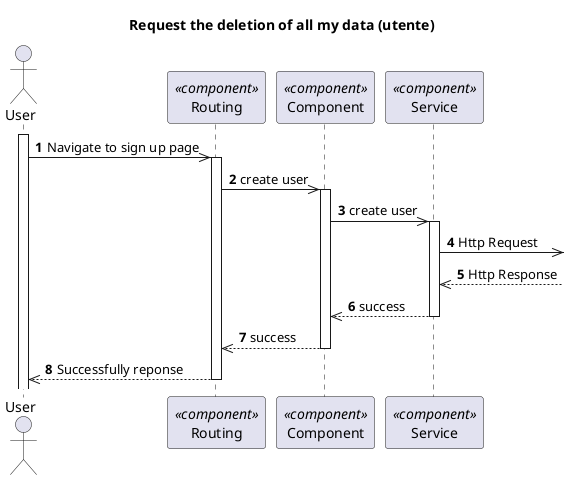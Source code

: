 @startuml Process View - Level 3

autonumber
skinparam packageStyle rect

title Request the deletion of all my data (utente)

actor "User" as NU
participant "Routing" as routing <<component>>
participant "Component" as comp <<component>>
participant "Service" as service <<component>>

activate NU
NU->> routing : Navigate to sign up page
activate routing
routing ->> comp : create user

activate comp
comp ->> service : create user

activate service
service ->> : Http Request
service <<-- : Http Response

service -->> comp : success
deactivate service

comp -->> routing : success
deactivate comp

NU<<-- routing : Successfully reponse
deactivate routing

@enduml
